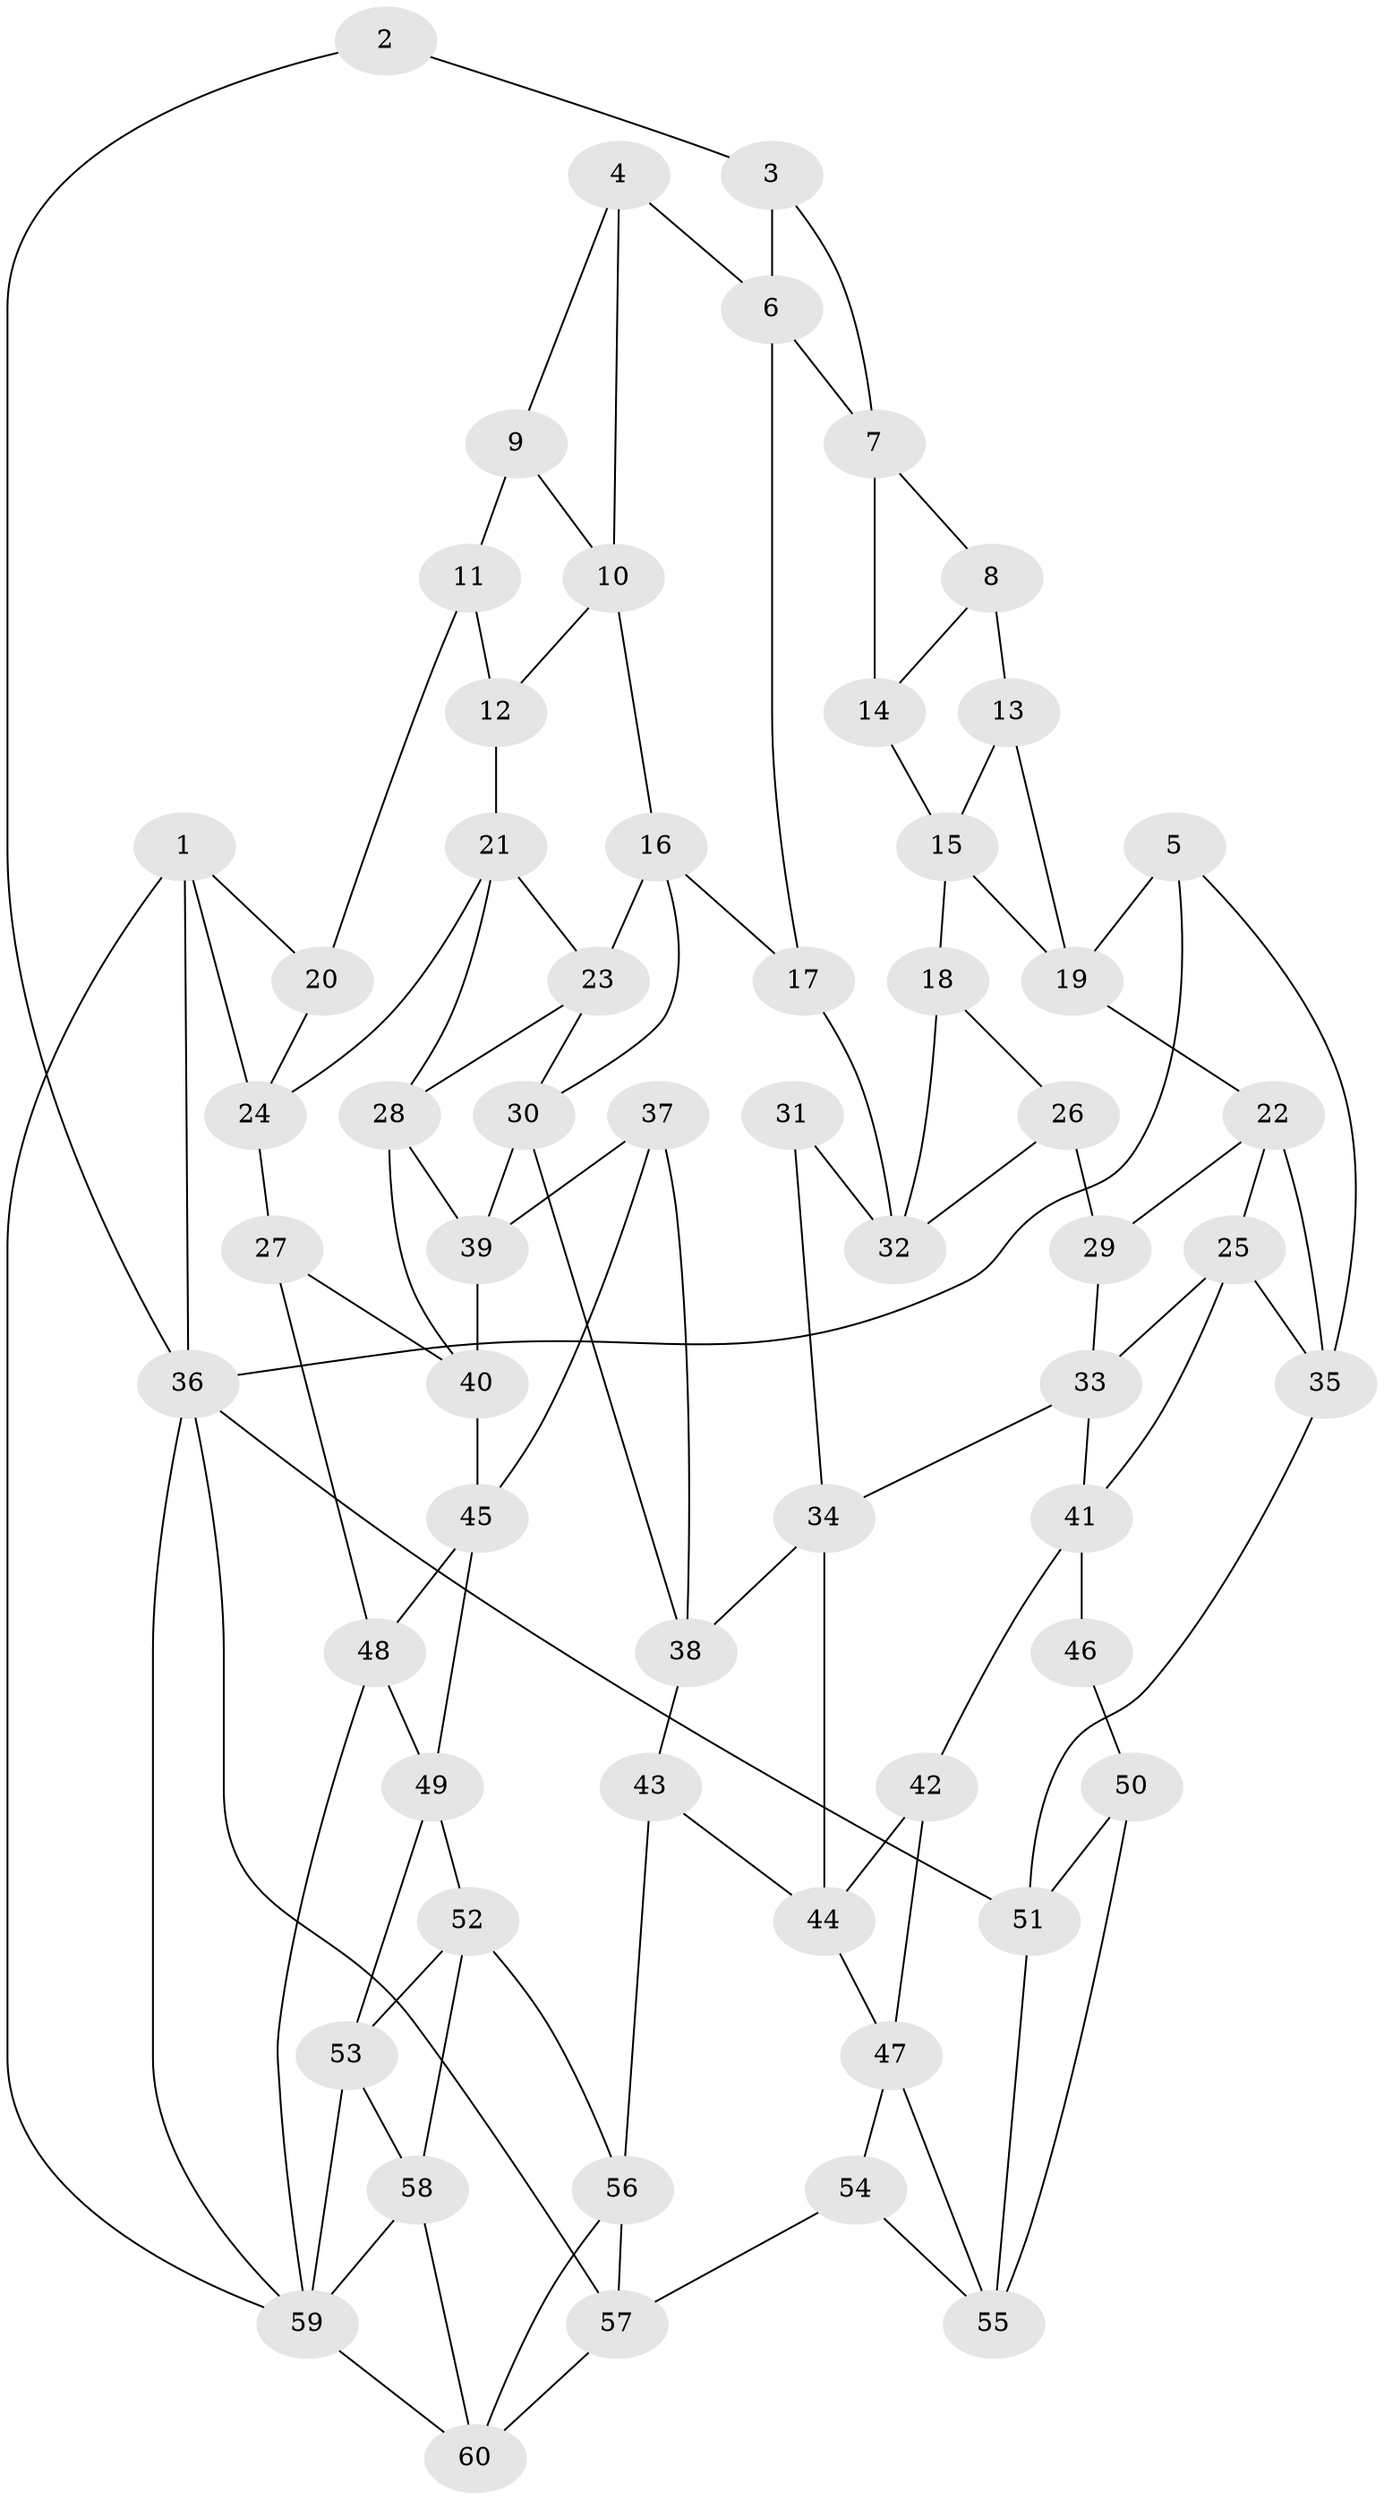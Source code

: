 // original degree distribution, {3: 0.025, 4: 0.20833333333333334, 5: 0.5583333333333333, 6: 0.20833333333333334}
// Generated by graph-tools (version 1.1) at 2025/03/03/09/25 03:03:22]
// undirected, 60 vertices, 109 edges
graph export_dot {
graph [start="1"]
  node [color=gray90,style=filled];
  1;
  2;
  3;
  4;
  5;
  6;
  7;
  8;
  9;
  10;
  11;
  12;
  13;
  14;
  15;
  16;
  17;
  18;
  19;
  20;
  21;
  22;
  23;
  24;
  25;
  26;
  27;
  28;
  29;
  30;
  31;
  32;
  33;
  34;
  35;
  36;
  37;
  38;
  39;
  40;
  41;
  42;
  43;
  44;
  45;
  46;
  47;
  48;
  49;
  50;
  51;
  52;
  53;
  54;
  55;
  56;
  57;
  58;
  59;
  60;
  1 -- 20 [weight=1.0];
  1 -- 24 [weight=1.0];
  1 -- 36 [weight=1.0];
  1 -- 59 [weight=1.0];
  2 -- 3 [weight=1.0];
  2 -- 36 [weight=1.0];
  3 -- 6 [weight=1.0];
  3 -- 7 [weight=1.0];
  4 -- 6 [weight=1.0];
  4 -- 9 [weight=1.0];
  4 -- 10 [weight=1.0];
  5 -- 19 [weight=1.0];
  5 -- 35 [weight=1.0];
  5 -- 36 [weight=1.0];
  6 -- 7 [weight=1.0];
  6 -- 17 [weight=1.0];
  7 -- 8 [weight=1.0];
  7 -- 14 [weight=1.0];
  8 -- 13 [weight=2.0];
  8 -- 14 [weight=1.0];
  9 -- 10 [weight=1.0];
  9 -- 11 [weight=1.0];
  10 -- 12 [weight=1.0];
  10 -- 16 [weight=1.0];
  11 -- 12 [weight=1.0];
  11 -- 20 [weight=2.0];
  12 -- 21 [weight=1.0];
  13 -- 15 [weight=1.0];
  13 -- 19 [weight=1.0];
  14 -- 15 [weight=1.0];
  15 -- 18 [weight=1.0];
  15 -- 19 [weight=1.0];
  16 -- 17 [weight=1.0];
  16 -- 23 [weight=1.0];
  16 -- 30 [weight=1.0];
  17 -- 32 [weight=2.0];
  18 -- 26 [weight=1.0];
  18 -- 32 [weight=1.0];
  19 -- 22 [weight=1.0];
  20 -- 24 [weight=1.0];
  21 -- 23 [weight=1.0];
  21 -- 24 [weight=1.0];
  21 -- 28 [weight=1.0];
  22 -- 25 [weight=1.0];
  22 -- 29 [weight=1.0];
  22 -- 35 [weight=1.0];
  23 -- 28 [weight=1.0];
  23 -- 30 [weight=1.0];
  24 -- 27 [weight=1.0];
  25 -- 33 [weight=1.0];
  25 -- 35 [weight=1.0];
  25 -- 41 [weight=1.0];
  26 -- 29 [weight=2.0];
  26 -- 32 [weight=1.0];
  27 -- 40 [weight=1.0];
  27 -- 48 [weight=1.0];
  28 -- 39 [weight=1.0];
  28 -- 40 [weight=1.0];
  29 -- 33 [weight=1.0];
  30 -- 38 [weight=1.0];
  30 -- 39 [weight=1.0];
  31 -- 32 [weight=2.0];
  31 -- 34 [weight=1.0];
  33 -- 34 [weight=1.0];
  33 -- 41 [weight=1.0];
  34 -- 38 [weight=1.0];
  34 -- 44 [weight=1.0];
  35 -- 51 [weight=1.0];
  36 -- 51 [weight=1.0];
  36 -- 57 [weight=1.0];
  36 -- 59 [weight=1.0];
  37 -- 38 [weight=1.0];
  37 -- 39 [weight=1.0];
  37 -- 45 [weight=1.0];
  38 -- 43 [weight=1.0];
  39 -- 40 [weight=1.0];
  40 -- 45 [weight=1.0];
  41 -- 42 [weight=1.0];
  41 -- 46 [weight=1.0];
  42 -- 44 [weight=1.0];
  42 -- 47 [weight=1.0];
  43 -- 44 [weight=1.0];
  43 -- 56 [weight=1.0];
  44 -- 47 [weight=1.0];
  45 -- 48 [weight=1.0];
  45 -- 49 [weight=1.0];
  46 -- 50 [weight=2.0];
  47 -- 54 [weight=1.0];
  47 -- 55 [weight=1.0];
  48 -- 49 [weight=1.0];
  48 -- 59 [weight=1.0];
  49 -- 52 [weight=1.0];
  49 -- 53 [weight=1.0];
  50 -- 51 [weight=1.0];
  50 -- 55 [weight=1.0];
  51 -- 55 [weight=1.0];
  52 -- 53 [weight=1.0];
  52 -- 56 [weight=1.0];
  52 -- 58 [weight=1.0];
  53 -- 58 [weight=1.0];
  53 -- 59 [weight=1.0];
  54 -- 55 [weight=1.0];
  54 -- 57 [weight=1.0];
  56 -- 57 [weight=1.0];
  56 -- 60 [weight=1.0];
  57 -- 60 [weight=1.0];
  58 -- 59 [weight=1.0];
  58 -- 60 [weight=1.0];
  59 -- 60 [weight=1.0];
}
